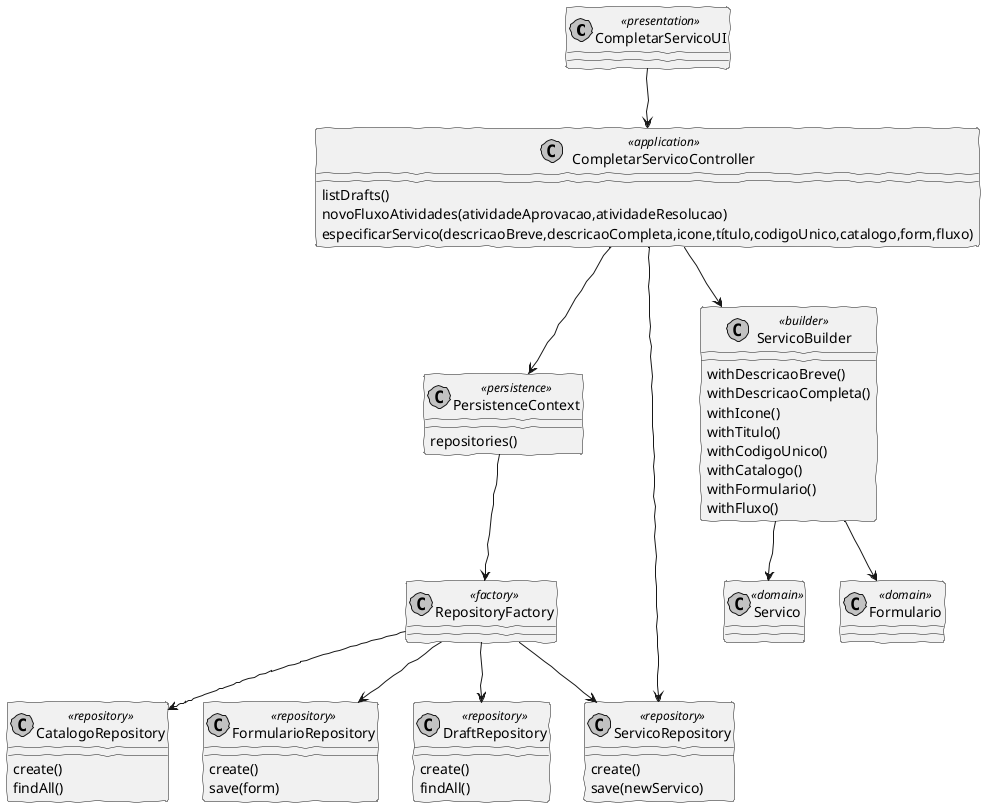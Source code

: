 @startuml
'http://plantuml.com/skinparam.html
skinparam handwritten true
skinparam monochrome true
skinparam packageStyle rect
skinparam defaultFontName FG Virgil
skinparam shadowing false

class CompletarServicoUI <<presentation>>
class CompletarServicoController <<application>>
class PersistenceContext <<persistence>>
class RepositoryFactory <<factory>>
class CatalogoRepository <<repository>>
class FormularioRepository <<repository>>
class ServicoRepository <<repository>>
class DraftRepository <<repository>>
class Servico <<domain>>
class Formulario <<domain>>
class ServicoBuilder <<builder>>



CompletarServicoUI --> CompletarServicoController
CompletarServicoController : listDrafts()
CompletarServicoController : novoFluxoAtividades(atividadeAprovacao,atividadeResolucao)

CompletarServicoController : especificarServico(descricaoBreve,descricaoCompleta,icone,título,codigoUnico,catalogo,form,fluxo)

CompletarServicoController --> ServicoRepository
CompletarServicoController --> PersistenceContext
CompletarServicoController --> ServicoBuilder

ServicoBuilder --> Formulario
ServicoBuilder --> Servico

PersistenceContext --> RepositoryFactory

RepositoryFactory --> FormularioRepository
RepositoryFactory --> CatalogoRepository
RepositoryFactory --> ServicoRepository
RepositoryFactory --> DraftRepository


PersistenceContext : repositories()

FormularioRepository : create()
FormularioRepository : save(form)

ServicoRepository : create()
ServicoRepository : save(newServico)

CatalogoRepository : create()
CatalogoRepository : findAll()

DraftRepository : create()
DraftRepository : findAll()

ServicoBuilder : withDescricaoBreve()
ServicoBuilder : withDescricaoCompleta()
ServicoBuilder : withIcone()
ServicoBuilder : withTitulo()
ServicoBuilder : withCodigoUnico()
ServicoBuilder : withCatalogo()
ServicoBuilder : withFormulario()
ServicoBuilder : withFluxo()

@enduml